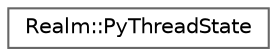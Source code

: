 digraph "Graphical Class Hierarchy"
{
 // LATEX_PDF_SIZE
  bgcolor="transparent";
  edge [fontname=Helvetica,fontsize=10,labelfontname=Helvetica,labelfontsize=10];
  node [fontname=Helvetica,fontsize=10,shape=box,height=0.2,width=0.4];
  rankdir="LR";
  Node0 [id="Node000000",label="Realm::PyThreadState",height=0.2,width=0.4,color="grey40", fillcolor="white", style="filled",URL="$structRealm_1_1PyThreadState.html",tooltip=" "];
}
